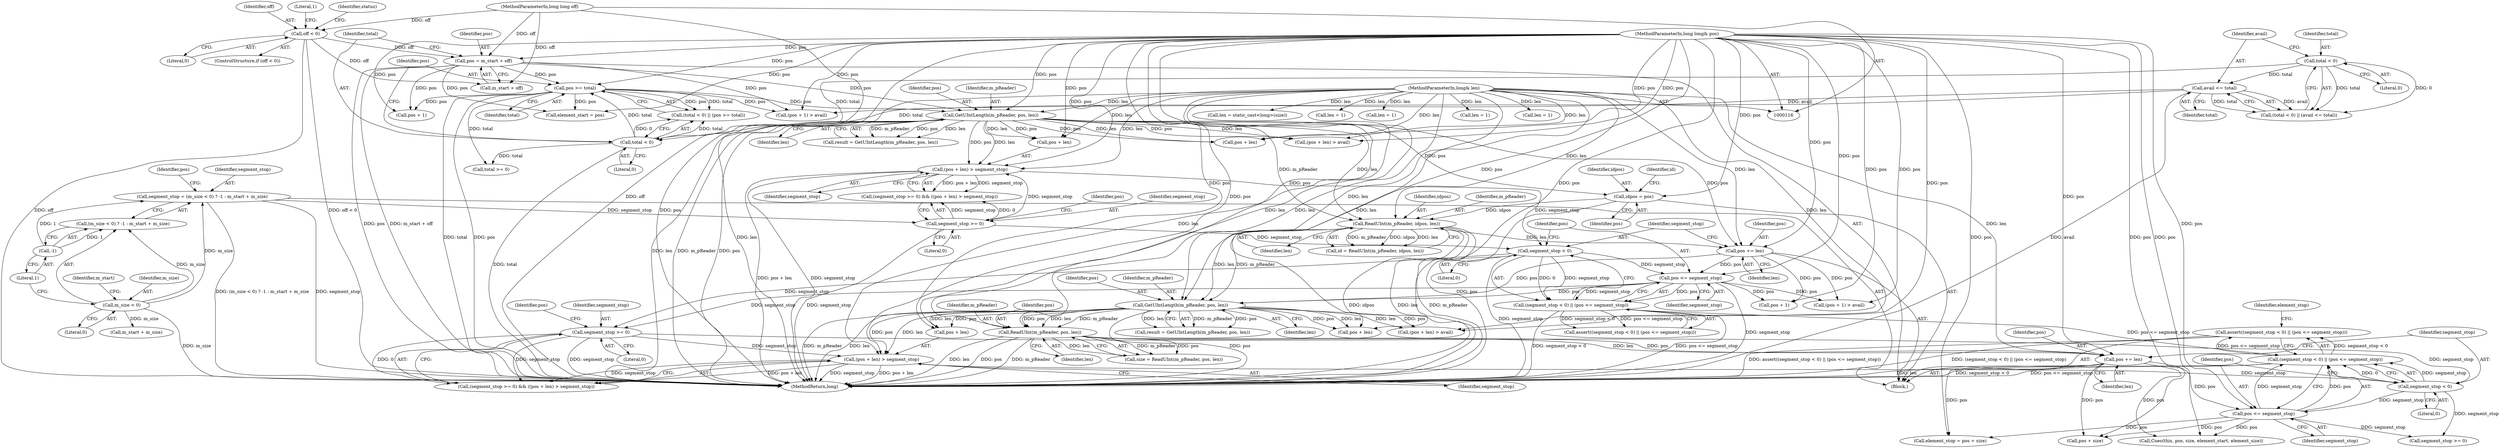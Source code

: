 digraph "0_Android_cc274e2abe8b2a6698a5c47d8aa4bb45f1f9538d_50@API" {
"1000352" [label="(Call,assert((segment_stop < 0) || (pos <= segment_stop)))"];
"1000353" [label="(Call,(segment_stop < 0) || (pos <= segment_stop))"];
"1000354" [label="(Call,segment_stop < 0)"];
"1000310" [label="(Call,segment_stop >= 0)"];
"1000266" [label="(Call,segment_stop < 0)"];
"1000226" [label="(Call,segment_stop >= 0)"];
"1000176" [label="(Call,segment_stop = (m_size < 0) ? -1 : m_start + m_size)"];
"1000182" [label="(Call,-1)"];
"1000179" [label="(Call,m_size < 0)"];
"1000229" [label="(Call,(pos + len) > segment_stop)"];
"1000202" [label="(Call,GetUIntLength(m_pReader, pos, len))"];
"1000118" [label="(MethodParameterIn,long long& pos)"];
"1000156" [label="(Call,pos = m_start + off)"];
"1000126" [label="(Call,off < 0)"];
"1000117" [label="(MethodParameterIn,long long off)"];
"1000166" [label="(Call,pos >= total)"];
"1000163" [label="(Call,total < 0)"];
"1000150" [label="(Call,total < 0)"];
"1000153" [label="(Call,avail <= total)"];
"1000119" [label="(MethodParameterIn,long& len)"];
"1000269" [label="(Call,pos <= segment_stop)"];
"1000261" [label="(Call,pos += len)"];
"1000251" [label="(Call,ReadUInt(m_pReader, idpos, len))"];
"1000245" [label="(Call,idpos = pos)"];
"1000313" [label="(Call,(pos + len) > segment_stop)"];
"1000286" [label="(Call,GetUIntLength(m_pReader, pos, len))"];
"1000357" [label="(Call,pos <= segment_stop)"];
"1000349" [label="(Call,pos += len)"];
"1000331" [label="(Call,ReadUInt(m_pReader, pos, len))"];
"1000265" [label="(Call,(segment_stop < 0) || (pos <= segment_stop))"];
"1000120" [label="(Block,)"];
"1000351" [label="(Identifier,len)"];
"1000227" [label="(Identifier,segment_stop)"];
"1000162" [label="(Call,(total < 0) || (pos >= total))"];
"1000202" [label="(Call,GetUIntLength(m_pReader, pos, len))"];
"1000156" [label="(Call,pos = m_start + off)"];
"1000287" [label="(Identifier,m_pReader)"];
"1000184" [label="(Call,m_start + m_size)"];
"1000165" [label="(Literal,0)"];
"1000353" [label="(Call,(segment_stop < 0) || (pos <= segment_stop))"];
"1000233" [label="(Identifier,segment_stop)"];
"1000152" [label="(Literal,0)"];
"1000254" [label="(Identifier,len)"];
"1000355" [label="(Identifier,segment_stop)"];
"1000269" [label="(Call,pos <= segment_stop)"];
"1000415" [label="(MethodReturn,long)"];
"1000194" [label="(Call,len = 1)"];
"1000157" [label="(Identifier,pos)"];
"1000356" [label="(Literal,0)"];
"1000262" [label="(Identifier,pos)"];
"1000188" [label="(Call,(pos + 1) > avail)"];
"1000200" [label="(Call,result = GetUIntLength(m_pReader, pos, len))"];
"1000267" [label="(Identifier,segment_stop)"];
"1000183" [label="(Literal,1)"];
"1000352" [label="(Call,assert((segment_stop < 0) || (pos <= segment_stop)))"];
"1000354" [label="(Call,segment_stop < 0)"];
"1000405" [label="(Call,Cues(this, pos, size, element_start, element_size))"];
"1000225" [label="(Call,(segment_stop >= 0) && ((pos + len) > segment_stop))"];
"1000314" [label="(Call,pos + len)"];
"1000321" [label="(Call,(pos + len) > avail)"];
"1000154" [label="(Identifier,avail)"];
"1000172" [label="(Call,element_start = pos)"];
"1000203" [label="(Identifier,m_pReader)"];
"1000251" [label="(Call,ReadUInt(m_pReader, idpos, len))"];
"1000117" [label="(MethodParameterIn,long long off)"];
"1000168" [label="(Identifier,total)"];
"1000181" [label="(Literal,0)"];
"1000274" [label="(Call,pos + 1)"];
"1000204" [label="(Identifier,pos)"];
"1000361" [label="(Call,element_stop = pos + size)"];
"1000288" [label="(Identifier,pos)"];
"1000261" [label="(Call,pos += len)"];
"1000176" [label="(Call,segment_stop = (m_size < 0) ? -1 : m_start + m_size)"];
"1000362" [label="(Identifier,element_stop)"];
"1000273" [label="(Call,(pos + 1) > avail)"];
"1000268" [label="(Literal,0)"];
"1000349" [label="(Call,pos += len)"];
"1000127" [label="(Identifier,off)"];
"1000178" [label="(Call,(m_size < 0) ? -1 : m_start + m_size)"];
"1000311" [label="(Identifier,segment_stop)"];
"1000266" [label="(Call,segment_stop < 0)"];
"1000270" [label="(Identifier,pos)"];
"1000228" [label="(Literal,0)"];
"1000284" [label="(Call,result = GetUIntLength(m_pReader, pos, len))"];
"1000286" [label="(Call,GetUIntLength(m_pReader, pos, len))"];
"1000331" [label="(Call,ReadUInt(m_pReader, pos, len))"];
"1000166" [label="(Call,pos >= total)"];
"1000359" [label="(Identifier,segment_stop)"];
"1000128" [label="(Literal,0)"];
"1000357" [label="(Call,pos <= segment_stop)"];
"1000322" [label="(Call,pos + len)"];
"1000315" [label="(Identifier,pos)"];
"1000386" [label="(Call,len = static_cast<long>(size))"];
"1000334" [label="(Identifier,len)"];
"1000309" [label="(Call,(segment_stop >= 0) && ((pos + len) > segment_stop))"];
"1000150" [label="(Call,total < 0)"];
"1000265" [label="(Call,(segment_stop < 0) || (pos <= segment_stop))"];
"1000252" [label="(Identifier,m_pReader)"];
"1000289" [label="(Identifier,len)"];
"1000151" [label="(Identifier,total)"];
"1000126" [label="(Call,off < 0)"];
"1000153" [label="(Call,avail <= total)"];
"1000303" [label="(Call,len = 1)"];
"1000219" [label="(Call,len = 1)"];
"1000164" [label="(Identifier,total)"];
"1000229" [label="(Call,(pos + len) > segment_stop)"];
"1000332" [label="(Identifier,m_pReader)"];
"1000177" [label="(Identifier,segment_stop)"];
"1000231" [label="(Identifier,pos)"];
"1000182" [label="(Call,-1)"];
"1000245" [label="(Call,idpos = pos)"];
"1000131" [label="(Literal,1)"];
"1000249" [label="(Call,id = ReadUInt(m_pReader, idpos, len))"];
"1000363" [label="(Call,pos + size)"];
"1000179" [label="(Call,m_size < 0)"];
"1000279" [label="(Call,len = 1)"];
"1000368" [label="(Call,segment_stop >= 0)"];
"1000271" [label="(Identifier,segment_stop)"];
"1000226" [label="(Call,segment_stop >= 0)"];
"1000237" [label="(Call,(pos + len) > avail)"];
"1000246" [label="(Identifier,idpos)"];
"1000205" [label="(Identifier,len)"];
"1000185" [label="(Identifier,m_start)"];
"1000312" [label="(Literal,0)"];
"1000238" [label="(Call,pos + len)"];
"1000250" [label="(Identifier,id)"];
"1000149" [label="(Call,(total < 0) || (avail <= total))"];
"1000253" [label="(Identifier,idpos)"];
"1000167" [label="(Identifier,pos)"];
"1000317" [label="(Identifier,segment_stop)"];
"1000329" [label="(Call,size = ReadUInt(m_pReader, pos, len))"];
"1000180" [label="(Identifier,m_size)"];
"1000189" [label="(Call,pos + 1)"];
"1000118" [label="(MethodParameterIn,long long& pos)"];
"1000119" [label="(MethodParameterIn,long& len)"];
"1000125" [label="(ControlStructure,if (off < 0))"];
"1000358" [label="(Identifier,pos)"];
"1000163" [label="(Call,total < 0)"];
"1000264" [label="(Call,assert((segment_stop < 0) || (pos <= segment_stop)))"];
"1000313" [label="(Call,(pos + len) > segment_stop)"];
"1000190" [label="(Identifier,pos)"];
"1000310" [label="(Call,segment_stop >= 0)"];
"1000136" [label="(Identifier,status)"];
"1000350" [label="(Identifier,pos)"];
"1000378" [label="(Call,total >= 0)"];
"1000247" [label="(Identifier,pos)"];
"1000155" [label="(Identifier,total)"];
"1000158" [label="(Call,m_start + off)"];
"1000263" [label="(Identifier,len)"];
"1000333" [label="(Identifier,pos)"];
"1000230" [label="(Call,pos + len)"];
"1000352" -> "1000120"  [label="AST: "];
"1000352" -> "1000353"  [label="CFG: "];
"1000353" -> "1000352"  [label="AST: "];
"1000362" -> "1000352"  [label="CFG: "];
"1000352" -> "1000415"  [label="DDG: (segment_stop < 0) || (pos <= segment_stop)"];
"1000352" -> "1000415"  [label="DDG: assert((segment_stop < 0) || (pos <= segment_stop))"];
"1000353" -> "1000352"  [label="DDG: segment_stop < 0"];
"1000353" -> "1000352"  [label="DDG: pos <= segment_stop"];
"1000353" -> "1000354"  [label="CFG: "];
"1000353" -> "1000357"  [label="CFG: "];
"1000354" -> "1000353"  [label="AST: "];
"1000357" -> "1000353"  [label="AST: "];
"1000353" -> "1000415"  [label="DDG: pos <= segment_stop"];
"1000353" -> "1000415"  [label="DDG: segment_stop < 0"];
"1000354" -> "1000353"  [label="DDG: segment_stop"];
"1000354" -> "1000353"  [label="DDG: 0"];
"1000357" -> "1000353"  [label="DDG: pos"];
"1000357" -> "1000353"  [label="DDG: segment_stop"];
"1000265" -> "1000353"  [label="DDG: pos <= segment_stop"];
"1000354" -> "1000356"  [label="CFG: "];
"1000355" -> "1000354"  [label="AST: "];
"1000356" -> "1000354"  [label="AST: "];
"1000358" -> "1000354"  [label="CFG: "];
"1000310" -> "1000354"  [label="DDG: segment_stop"];
"1000313" -> "1000354"  [label="DDG: segment_stop"];
"1000354" -> "1000357"  [label="DDG: segment_stop"];
"1000354" -> "1000368"  [label="DDG: segment_stop"];
"1000310" -> "1000309"  [label="AST: "];
"1000310" -> "1000312"  [label="CFG: "];
"1000311" -> "1000310"  [label="AST: "];
"1000312" -> "1000310"  [label="AST: "];
"1000315" -> "1000310"  [label="CFG: "];
"1000309" -> "1000310"  [label="CFG: "];
"1000310" -> "1000415"  [label="DDG: segment_stop"];
"1000310" -> "1000309"  [label="DDG: segment_stop"];
"1000310" -> "1000309"  [label="DDG: 0"];
"1000266" -> "1000310"  [label="DDG: segment_stop"];
"1000269" -> "1000310"  [label="DDG: segment_stop"];
"1000310" -> "1000313"  [label="DDG: segment_stop"];
"1000266" -> "1000265"  [label="AST: "];
"1000266" -> "1000268"  [label="CFG: "];
"1000267" -> "1000266"  [label="AST: "];
"1000268" -> "1000266"  [label="AST: "];
"1000270" -> "1000266"  [label="CFG: "];
"1000265" -> "1000266"  [label="CFG: "];
"1000266" -> "1000415"  [label="DDG: segment_stop"];
"1000266" -> "1000265"  [label="DDG: segment_stop"];
"1000266" -> "1000265"  [label="DDG: 0"];
"1000226" -> "1000266"  [label="DDG: segment_stop"];
"1000229" -> "1000266"  [label="DDG: segment_stop"];
"1000266" -> "1000269"  [label="DDG: segment_stop"];
"1000226" -> "1000225"  [label="AST: "];
"1000226" -> "1000228"  [label="CFG: "];
"1000227" -> "1000226"  [label="AST: "];
"1000228" -> "1000226"  [label="AST: "];
"1000231" -> "1000226"  [label="CFG: "];
"1000225" -> "1000226"  [label="CFG: "];
"1000226" -> "1000415"  [label="DDG: segment_stop"];
"1000226" -> "1000225"  [label="DDG: segment_stop"];
"1000226" -> "1000225"  [label="DDG: 0"];
"1000176" -> "1000226"  [label="DDG: segment_stop"];
"1000226" -> "1000229"  [label="DDG: segment_stop"];
"1000176" -> "1000120"  [label="AST: "];
"1000176" -> "1000178"  [label="CFG: "];
"1000177" -> "1000176"  [label="AST: "];
"1000178" -> "1000176"  [label="AST: "];
"1000190" -> "1000176"  [label="CFG: "];
"1000176" -> "1000415"  [label="DDG: (m_size < 0) ? -1 : m_start + m_size"];
"1000176" -> "1000415"  [label="DDG: segment_stop"];
"1000182" -> "1000176"  [label="DDG: 1"];
"1000179" -> "1000176"  [label="DDG: m_size"];
"1000182" -> "1000178"  [label="AST: "];
"1000182" -> "1000183"  [label="CFG: "];
"1000183" -> "1000182"  [label="AST: "];
"1000178" -> "1000182"  [label="CFG: "];
"1000182" -> "1000178"  [label="DDG: 1"];
"1000179" -> "1000178"  [label="AST: "];
"1000179" -> "1000181"  [label="CFG: "];
"1000180" -> "1000179"  [label="AST: "];
"1000181" -> "1000179"  [label="AST: "];
"1000183" -> "1000179"  [label="CFG: "];
"1000185" -> "1000179"  [label="CFG: "];
"1000179" -> "1000415"  [label="DDG: m_size"];
"1000179" -> "1000178"  [label="DDG: m_size"];
"1000179" -> "1000184"  [label="DDG: m_size"];
"1000229" -> "1000225"  [label="AST: "];
"1000229" -> "1000233"  [label="CFG: "];
"1000230" -> "1000229"  [label="AST: "];
"1000233" -> "1000229"  [label="AST: "];
"1000225" -> "1000229"  [label="CFG: "];
"1000229" -> "1000415"  [label="DDG: segment_stop"];
"1000229" -> "1000415"  [label="DDG: pos + len"];
"1000229" -> "1000225"  [label="DDG: pos + len"];
"1000229" -> "1000225"  [label="DDG: segment_stop"];
"1000202" -> "1000229"  [label="DDG: pos"];
"1000202" -> "1000229"  [label="DDG: len"];
"1000118" -> "1000229"  [label="DDG: pos"];
"1000119" -> "1000229"  [label="DDG: len"];
"1000202" -> "1000200"  [label="AST: "];
"1000202" -> "1000205"  [label="CFG: "];
"1000203" -> "1000202"  [label="AST: "];
"1000204" -> "1000202"  [label="AST: "];
"1000205" -> "1000202"  [label="AST: "];
"1000200" -> "1000202"  [label="CFG: "];
"1000202" -> "1000415"  [label="DDG: m_pReader"];
"1000202" -> "1000415"  [label="DDG: len"];
"1000202" -> "1000415"  [label="DDG: pos"];
"1000202" -> "1000200"  [label="DDG: m_pReader"];
"1000202" -> "1000200"  [label="DDG: pos"];
"1000202" -> "1000200"  [label="DDG: len"];
"1000118" -> "1000202"  [label="DDG: pos"];
"1000156" -> "1000202"  [label="DDG: pos"];
"1000166" -> "1000202"  [label="DDG: pos"];
"1000119" -> "1000202"  [label="DDG: len"];
"1000202" -> "1000230"  [label="DDG: pos"];
"1000202" -> "1000230"  [label="DDG: len"];
"1000202" -> "1000237"  [label="DDG: pos"];
"1000202" -> "1000237"  [label="DDG: len"];
"1000202" -> "1000238"  [label="DDG: pos"];
"1000202" -> "1000238"  [label="DDG: len"];
"1000202" -> "1000245"  [label="DDG: pos"];
"1000202" -> "1000251"  [label="DDG: m_pReader"];
"1000202" -> "1000251"  [label="DDG: len"];
"1000202" -> "1000261"  [label="DDG: pos"];
"1000118" -> "1000116"  [label="AST: "];
"1000118" -> "1000415"  [label="DDG: pos"];
"1000118" -> "1000156"  [label="DDG: pos"];
"1000118" -> "1000166"  [label="DDG: pos"];
"1000118" -> "1000172"  [label="DDG: pos"];
"1000118" -> "1000188"  [label="DDG: pos"];
"1000118" -> "1000189"  [label="DDG: pos"];
"1000118" -> "1000230"  [label="DDG: pos"];
"1000118" -> "1000237"  [label="DDG: pos"];
"1000118" -> "1000238"  [label="DDG: pos"];
"1000118" -> "1000245"  [label="DDG: pos"];
"1000118" -> "1000261"  [label="DDG: pos"];
"1000118" -> "1000269"  [label="DDG: pos"];
"1000118" -> "1000273"  [label="DDG: pos"];
"1000118" -> "1000274"  [label="DDG: pos"];
"1000118" -> "1000286"  [label="DDG: pos"];
"1000118" -> "1000313"  [label="DDG: pos"];
"1000118" -> "1000314"  [label="DDG: pos"];
"1000118" -> "1000321"  [label="DDG: pos"];
"1000118" -> "1000322"  [label="DDG: pos"];
"1000118" -> "1000331"  [label="DDG: pos"];
"1000118" -> "1000349"  [label="DDG: pos"];
"1000118" -> "1000357"  [label="DDG: pos"];
"1000118" -> "1000361"  [label="DDG: pos"];
"1000118" -> "1000363"  [label="DDG: pos"];
"1000118" -> "1000405"  [label="DDG: pos"];
"1000156" -> "1000120"  [label="AST: "];
"1000156" -> "1000158"  [label="CFG: "];
"1000157" -> "1000156"  [label="AST: "];
"1000158" -> "1000156"  [label="AST: "];
"1000164" -> "1000156"  [label="CFG: "];
"1000156" -> "1000415"  [label="DDG: pos"];
"1000156" -> "1000415"  [label="DDG: m_start + off"];
"1000126" -> "1000156"  [label="DDG: off"];
"1000117" -> "1000156"  [label="DDG: off"];
"1000156" -> "1000166"  [label="DDG: pos"];
"1000156" -> "1000172"  [label="DDG: pos"];
"1000156" -> "1000188"  [label="DDG: pos"];
"1000156" -> "1000189"  [label="DDG: pos"];
"1000126" -> "1000125"  [label="AST: "];
"1000126" -> "1000128"  [label="CFG: "];
"1000127" -> "1000126"  [label="AST: "];
"1000128" -> "1000126"  [label="AST: "];
"1000131" -> "1000126"  [label="CFG: "];
"1000136" -> "1000126"  [label="CFG: "];
"1000126" -> "1000415"  [label="DDG: off < 0"];
"1000126" -> "1000415"  [label="DDG: off"];
"1000117" -> "1000126"  [label="DDG: off"];
"1000126" -> "1000158"  [label="DDG: off"];
"1000117" -> "1000116"  [label="AST: "];
"1000117" -> "1000415"  [label="DDG: off"];
"1000117" -> "1000158"  [label="DDG: off"];
"1000166" -> "1000162"  [label="AST: "];
"1000166" -> "1000168"  [label="CFG: "];
"1000167" -> "1000166"  [label="AST: "];
"1000168" -> "1000166"  [label="AST: "];
"1000162" -> "1000166"  [label="CFG: "];
"1000166" -> "1000415"  [label="DDG: total"];
"1000166" -> "1000415"  [label="DDG: pos"];
"1000166" -> "1000162"  [label="DDG: pos"];
"1000166" -> "1000162"  [label="DDG: total"];
"1000163" -> "1000166"  [label="DDG: total"];
"1000166" -> "1000172"  [label="DDG: pos"];
"1000166" -> "1000188"  [label="DDG: pos"];
"1000166" -> "1000189"  [label="DDG: pos"];
"1000166" -> "1000378"  [label="DDG: total"];
"1000163" -> "1000162"  [label="AST: "];
"1000163" -> "1000165"  [label="CFG: "];
"1000164" -> "1000163"  [label="AST: "];
"1000165" -> "1000163"  [label="AST: "];
"1000167" -> "1000163"  [label="CFG: "];
"1000162" -> "1000163"  [label="CFG: "];
"1000163" -> "1000415"  [label="DDG: total"];
"1000163" -> "1000162"  [label="DDG: total"];
"1000163" -> "1000162"  [label="DDG: 0"];
"1000150" -> "1000163"  [label="DDG: total"];
"1000153" -> "1000163"  [label="DDG: total"];
"1000163" -> "1000378"  [label="DDG: total"];
"1000150" -> "1000149"  [label="AST: "];
"1000150" -> "1000152"  [label="CFG: "];
"1000151" -> "1000150"  [label="AST: "];
"1000152" -> "1000150"  [label="AST: "];
"1000154" -> "1000150"  [label="CFG: "];
"1000149" -> "1000150"  [label="CFG: "];
"1000150" -> "1000149"  [label="DDG: total"];
"1000150" -> "1000149"  [label="DDG: 0"];
"1000150" -> "1000153"  [label="DDG: total"];
"1000153" -> "1000149"  [label="AST: "];
"1000153" -> "1000155"  [label="CFG: "];
"1000154" -> "1000153"  [label="AST: "];
"1000155" -> "1000153"  [label="AST: "];
"1000149" -> "1000153"  [label="CFG: "];
"1000153" -> "1000415"  [label="DDG: avail"];
"1000153" -> "1000149"  [label="DDG: avail"];
"1000153" -> "1000149"  [label="DDG: total"];
"1000153" -> "1000188"  [label="DDG: avail"];
"1000119" -> "1000116"  [label="AST: "];
"1000119" -> "1000415"  [label="DDG: len"];
"1000119" -> "1000194"  [label="DDG: len"];
"1000119" -> "1000219"  [label="DDG: len"];
"1000119" -> "1000230"  [label="DDG: len"];
"1000119" -> "1000237"  [label="DDG: len"];
"1000119" -> "1000238"  [label="DDG: len"];
"1000119" -> "1000251"  [label="DDG: len"];
"1000119" -> "1000261"  [label="DDG: len"];
"1000119" -> "1000279"  [label="DDG: len"];
"1000119" -> "1000286"  [label="DDG: len"];
"1000119" -> "1000303"  [label="DDG: len"];
"1000119" -> "1000313"  [label="DDG: len"];
"1000119" -> "1000314"  [label="DDG: len"];
"1000119" -> "1000321"  [label="DDG: len"];
"1000119" -> "1000322"  [label="DDG: len"];
"1000119" -> "1000331"  [label="DDG: len"];
"1000119" -> "1000349"  [label="DDG: len"];
"1000119" -> "1000386"  [label="DDG: len"];
"1000269" -> "1000265"  [label="AST: "];
"1000269" -> "1000271"  [label="CFG: "];
"1000270" -> "1000269"  [label="AST: "];
"1000271" -> "1000269"  [label="AST: "];
"1000265" -> "1000269"  [label="CFG: "];
"1000269" -> "1000415"  [label="DDG: segment_stop"];
"1000269" -> "1000265"  [label="DDG: pos"];
"1000269" -> "1000265"  [label="DDG: segment_stop"];
"1000261" -> "1000269"  [label="DDG: pos"];
"1000269" -> "1000273"  [label="DDG: pos"];
"1000269" -> "1000274"  [label="DDG: pos"];
"1000269" -> "1000286"  [label="DDG: pos"];
"1000261" -> "1000120"  [label="AST: "];
"1000261" -> "1000263"  [label="CFG: "];
"1000262" -> "1000261"  [label="AST: "];
"1000263" -> "1000261"  [label="AST: "];
"1000267" -> "1000261"  [label="CFG: "];
"1000251" -> "1000261"  [label="DDG: len"];
"1000261" -> "1000273"  [label="DDG: pos"];
"1000261" -> "1000274"  [label="DDG: pos"];
"1000261" -> "1000286"  [label="DDG: pos"];
"1000251" -> "1000249"  [label="AST: "];
"1000251" -> "1000254"  [label="CFG: "];
"1000252" -> "1000251"  [label="AST: "];
"1000253" -> "1000251"  [label="AST: "];
"1000254" -> "1000251"  [label="AST: "];
"1000249" -> "1000251"  [label="CFG: "];
"1000251" -> "1000415"  [label="DDG: idpos"];
"1000251" -> "1000415"  [label="DDG: len"];
"1000251" -> "1000415"  [label="DDG: m_pReader"];
"1000251" -> "1000249"  [label="DDG: m_pReader"];
"1000251" -> "1000249"  [label="DDG: idpos"];
"1000251" -> "1000249"  [label="DDG: len"];
"1000245" -> "1000251"  [label="DDG: idpos"];
"1000251" -> "1000286"  [label="DDG: m_pReader"];
"1000251" -> "1000286"  [label="DDG: len"];
"1000245" -> "1000120"  [label="AST: "];
"1000245" -> "1000247"  [label="CFG: "];
"1000246" -> "1000245"  [label="AST: "];
"1000247" -> "1000245"  [label="AST: "];
"1000250" -> "1000245"  [label="CFG: "];
"1000245" -> "1000415"  [label="DDG: pos"];
"1000313" -> "1000309"  [label="AST: "];
"1000313" -> "1000317"  [label="CFG: "];
"1000314" -> "1000313"  [label="AST: "];
"1000317" -> "1000313"  [label="AST: "];
"1000309" -> "1000313"  [label="CFG: "];
"1000313" -> "1000415"  [label="DDG: pos + len"];
"1000313" -> "1000415"  [label="DDG: segment_stop"];
"1000313" -> "1000309"  [label="DDG: pos + len"];
"1000313" -> "1000309"  [label="DDG: segment_stop"];
"1000286" -> "1000313"  [label="DDG: pos"];
"1000286" -> "1000313"  [label="DDG: len"];
"1000286" -> "1000284"  [label="AST: "];
"1000286" -> "1000289"  [label="CFG: "];
"1000287" -> "1000286"  [label="AST: "];
"1000288" -> "1000286"  [label="AST: "];
"1000289" -> "1000286"  [label="AST: "];
"1000284" -> "1000286"  [label="CFG: "];
"1000286" -> "1000415"  [label="DDG: m_pReader"];
"1000286" -> "1000415"  [label="DDG: len"];
"1000286" -> "1000415"  [label="DDG: pos"];
"1000286" -> "1000284"  [label="DDG: m_pReader"];
"1000286" -> "1000284"  [label="DDG: pos"];
"1000286" -> "1000284"  [label="DDG: len"];
"1000286" -> "1000314"  [label="DDG: pos"];
"1000286" -> "1000314"  [label="DDG: len"];
"1000286" -> "1000321"  [label="DDG: pos"];
"1000286" -> "1000321"  [label="DDG: len"];
"1000286" -> "1000322"  [label="DDG: pos"];
"1000286" -> "1000322"  [label="DDG: len"];
"1000286" -> "1000331"  [label="DDG: m_pReader"];
"1000286" -> "1000331"  [label="DDG: pos"];
"1000286" -> "1000331"  [label="DDG: len"];
"1000357" -> "1000359"  [label="CFG: "];
"1000358" -> "1000357"  [label="AST: "];
"1000359" -> "1000357"  [label="AST: "];
"1000349" -> "1000357"  [label="DDG: pos"];
"1000357" -> "1000361"  [label="DDG: pos"];
"1000357" -> "1000363"  [label="DDG: pos"];
"1000357" -> "1000368"  [label="DDG: segment_stop"];
"1000357" -> "1000405"  [label="DDG: pos"];
"1000349" -> "1000120"  [label="AST: "];
"1000349" -> "1000351"  [label="CFG: "];
"1000350" -> "1000349"  [label="AST: "];
"1000351" -> "1000349"  [label="AST: "];
"1000355" -> "1000349"  [label="CFG: "];
"1000349" -> "1000415"  [label="DDG: len"];
"1000331" -> "1000349"  [label="DDG: len"];
"1000331" -> "1000349"  [label="DDG: pos"];
"1000349" -> "1000361"  [label="DDG: pos"];
"1000349" -> "1000363"  [label="DDG: pos"];
"1000349" -> "1000405"  [label="DDG: pos"];
"1000331" -> "1000329"  [label="AST: "];
"1000331" -> "1000334"  [label="CFG: "];
"1000332" -> "1000331"  [label="AST: "];
"1000333" -> "1000331"  [label="AST: "];
"1000334" -> "1000331"  [label="AST: "];
"1000329" -> "1000331"  [label="CFG: "];
"1000331" -> "1000415"  [label="DDG: len"];
"1000331" -> "1000415"  [label="DDG: pos"];
"1000331" -> "1000415"  [label="DDG: m_pReader"];
"1000331" -> "1000329"  [label="DDG: m_pReader"];
"1000331" -> "1000329"  [label="DDG: pos"];
"1000331" -> "1000329"  [label="DDG: len"];
"1000265" -> "1000264"  [label="AST: "];
"1000264" -> "1000265"  [label="CFG: "];
"1000265" -> "1000415"  [label="DDG: pos <= segment_stop"];
"1000265" -> "1000415"  [label="DDG: segment_stop < 0"];
"1000265" -> "1000264"  [label="DDG: segment_stop < 0"];
"1000265" -> "1000264"  [label="DDG: pos <= segment_stop"];
}

